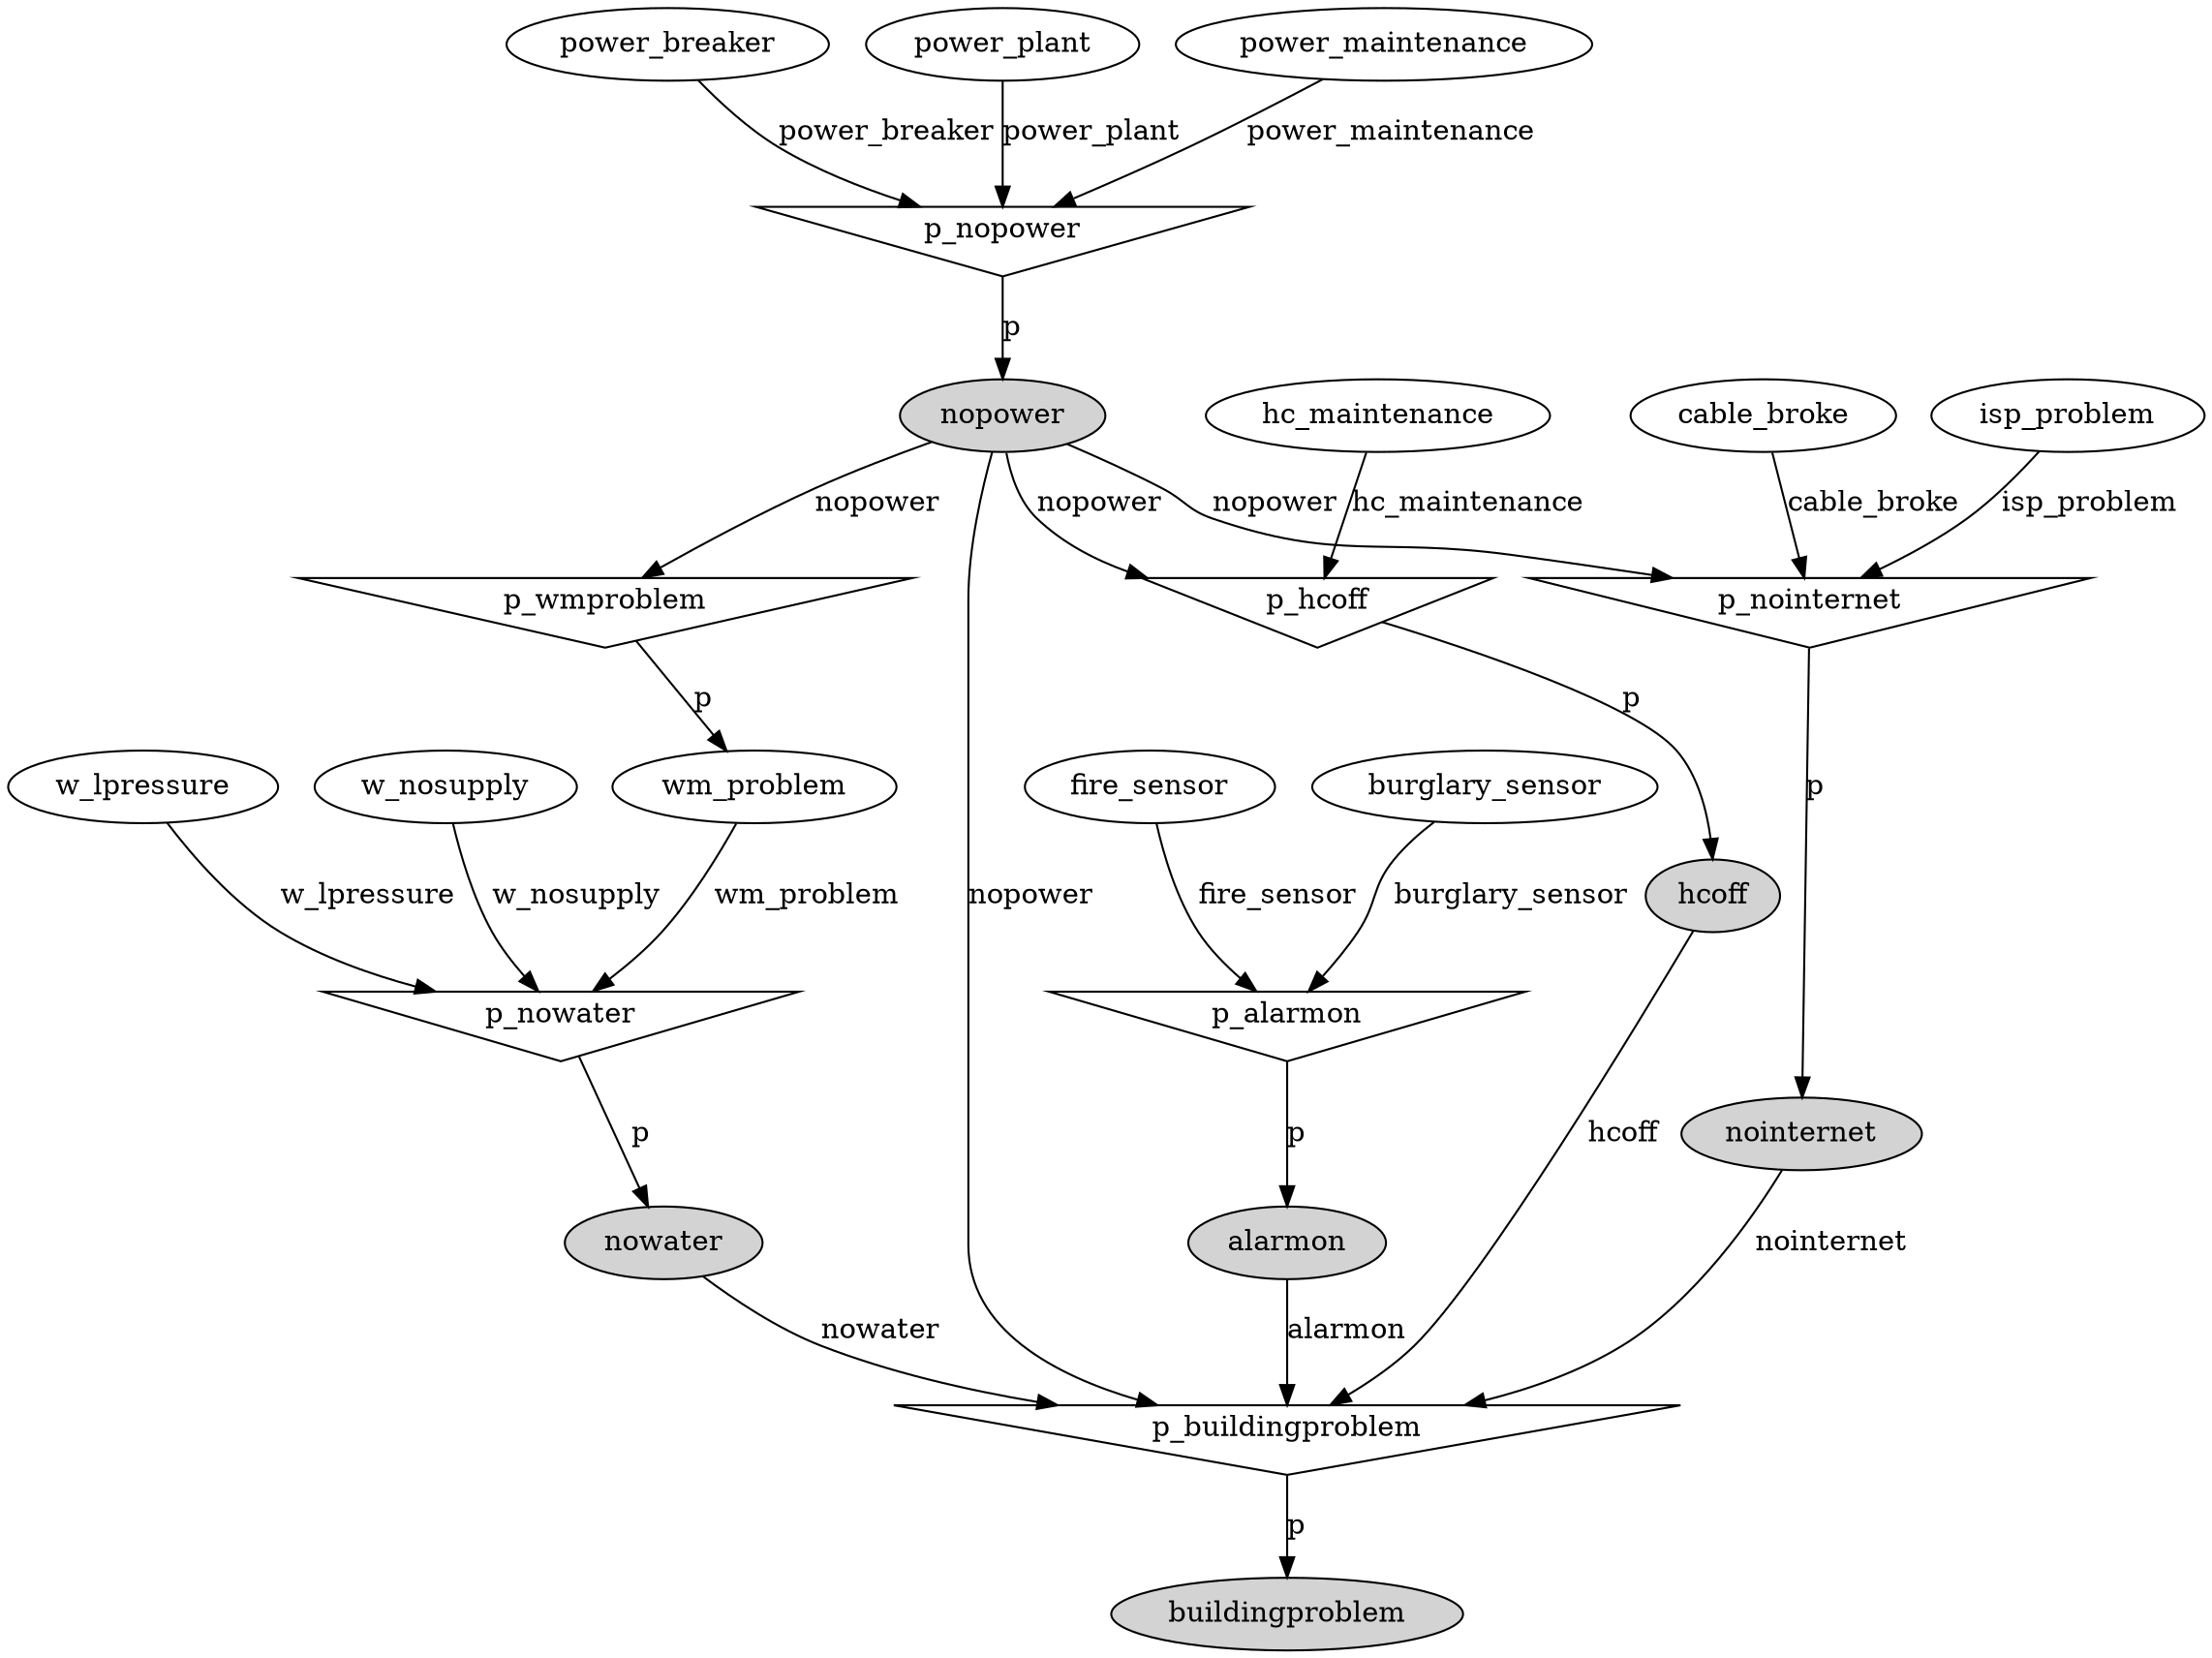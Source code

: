 digraph G {
nowater [style=filled];
p_nowater [shape=invtriangle];
p_nowater -> nowater  [label=p];
w_lpressure;
w_lpressure -> p_nowater  [label=w_lpressure];
w_nosupply;
w_nosupply -> p_nowater  [label=w_nosupply];
wm_problem;
wm_problem -> p_nowater  [label=wm_problem];
p_wmproblem [shape=invtriangle];
p_wmproblem -> wm_problem  [label=p];
nopower [style=filled];
nopower -> p_wmproblem  [label=nopower];
p_nopower [shape=invtriangle];
p_nopower -> nopower  [label=p];
power_breaker;
power_breaker -> p_nopower  [label=power_breaker];
power_plant;
power_plant -> p_nopower  [label=power_plant];
power_maintenance;
power_maintenance -> p_nopower  [label=power_maintenance];
buildingproblem [style=filled];
p_buildingproblem [shape=invtriangle];
p_buildingproblem -> buildingproblem  [label=p];
alarmon [style=filled];
alarmon -> p_buildingproblem  [label=alarmon];
p_alarmon [shape=invtriangle];
p_alarmon -> alarmon  [label=p];
fire_sensor;
fire_sensor -> p_alarmon  [label=fire_sensor];
burglary_sensor;
burglary_sensor -> p_alarmon  [label=burglary_sensor];
hcoff [style=filled];
hcoff -> p_buildingproblem  [label=hcoff];
p_hcoff [shape=invtriangle];
p_hcoff -> hcoff  [label=p];
hc_maintenance;
hc_maintenance -> p_hcoff  [label=hc_maintenance];
nopower -> p_hcoff  [label=nopower];
nointernet [style=filled];
nointernet -> p_buildingproblem  [label=nointernet];
p_nointernet [shape=invtriangle];
p_nointernet -> nointernet  [label=p];
nopower -> p_nointernet  [label=nopower];
cable_broke;
cable_broke -> p_nointernet  [label=cable_broke];
isp_problem;
isp_problem -> p_nointernet  [label=isp_problem];
nowater -> p_buildingproblem  [label=nowater];
nopower -> p_buildingproblem  [label=nopower];
}
